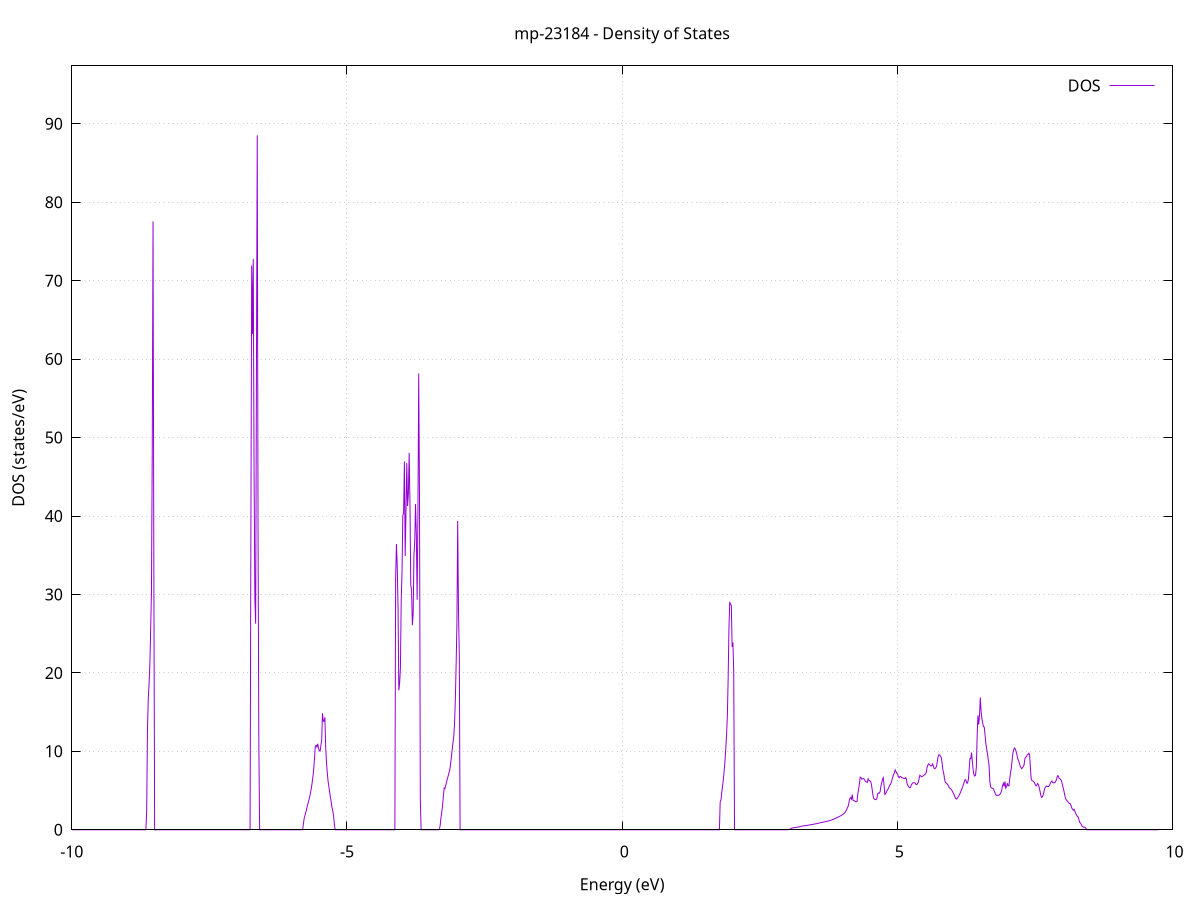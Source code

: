set title 'mp-23184 - Density of States'
set xlabel 'Energy (eV)'
set ylabel 'DOS (states/eV)'
set grid
set xrange [-10:10]
set yrange [0:97.383]
set xzeroaxis lt -1
set terminal png size 800,600
set output 'mp-23184_dos_gnuplot.png'
plot '-' using 1:2 with lines title 'DOS'
-19.161500 0.000000
-19.147100 0.000000
-19.132600 0.000000
-19.118200 0.000000
-19.103700 0.000000
-19.089200 0.000000
-19.074800 0.000000
-19.060300 0.000000
-19.045900 0.000000
-19.031400 0.000000
-19.017000 0.000000
-19.002500 0.000000
-18.988100 0.000000
-18.973600 0.000000
-18.959200 0.000000
-18.944700 0.000000
-18.930300 0.000000
-18.915800 0.000000
-18.901400 0.000000
-18.886900 0.000000
-18.872400 0.000000
-18.858000 0.000000
-18.843500 0.000000
-18.829100 0.000000
-18.814600 0.000000
-18.800200 0.000000
-18.785700 0.000000
-18.771300 0.000000
-18.756800 0.000000
-18.742400 0.000000
-18.727900 0.000000
-18.713500 0.000000
-18.699000 0.000000
-18.684500 0.000000
-18.670100 0.000000
-18.655600 0.000000
-18.641200 0.000000
-18.626700 0.000000
-18.612300 0.000000
-18.597800 0.000000
-18.583400 0.000000
-18.568900 0.000000
-18.554500 0.000000
-18.540000 0.000000
-18.525600 0.000000
-18.511100 0.000000
-18.496700 0.000000
-18.482200 0.000000
-18.467700 0.000000
-18.453300 0.000000
-18.438800 0.000000
-18.424400 0.000000
-18.409900 0.000000
-18.395500 0.000000
-18.381000 0.000000
-18.366600 0.000000
-18.352100 0.000000
-18.337700 0.000000
-18.323200 0.000000
-18.308800 0.000000
-18.294300 0.000000
-18.279900 0.000000
-18.265400 0.000000
-18.250900 0.000000
-18.236500 0.000000
-18.222000 0.000000
-18.207600 0.000000
-18.193100 0.000000
-18.178700 0.000000
-18.164200 0.000000
-18.149800 0.000000
-18.135300 0.000000
-18.120900 0.000000
-18.106400 0.000000
-18.092000 0.000000
-18.077500 0.000000
-18.063000 0.000000
-18.048600 0.000000
-18.034100 0.000000
-18.019700 0.000000
-18.005200 0.000000
-17.990800 0.000000
-17.976300 0.000000
-17.961900 0.000000
-17.947400 0.000000
-17.933000 0.000000
-17.918500 0.000000
-17.904100 0.000000
-17.889600 0.000000
-17.875200 0.000000
-17.860700 0.000000
-17.846200 0.857700
-17.831800 15.970100
-17.817300 31.721200
-17.802900 69.845100
-17.788400 137.135000
-17.774000 0.000000
-17.759500 0.000000
-17.745100 0.000000
-17.730600 0.000000
-17.716200 0.000000
-17.701700 0.000000
-17.687300 0.000000
-17.672800 0.000000
-17.658300 0.000000
-17.643900 0.000000
-17.629400 0.000000
-17.615000 0.000000
-17.600500 0.000000
-17.586100 0.000000
-17.571600 0.000000
-17.557200 0.000000
-17.542700 0.000000
-17.528300 0.000000
-17.513800 0.000000
-17.499400 0.000000
-17.484900 0.000000
-17.470500 0.000000
-17.456000 0.000000
-17.441500 0.000000
-17.427100 0.000000
-17.412600 0.000000
-17.398200 0.000000
-17.383700 0.000000
-17.369300 0.000000
-17.354800 0.000000
-17.340400 0.000000
-17.325900 0.000000
-17.311500 0.000000
-17.297000 0.000000
-17.282600 0.000000
-17.268100 0.000000
-17.253600 0.000000
-17.239200 0.000000
-17.224700 0.000000
-17.210300 0.000000
-17.195800 0.000000
-17.181400 0.000000
-17.166900 0.000000
-17.152500 0.000000
-17.138000 0.000000
-17.123600 0.000000
-17.109100 0.000000
-17.094700 0.000000
-17.080200 0.000000
-17.065800 0.000000
-17.051300 0.000000
-17.036800 0.000000
-17.022400 0.000000
-17.007900 0.000000
-16.993500 0.000000
-16.979000 0.000000
-16.964600 0.000000
-16.950100 0.000000
-16.935700 0.000000
-16.921200 0.000000
-16.906800 0.000000
-16.892300 0.000000
-16.877900 0.000000
-16.863400 0.000000
-16.848900 0.000000
-16.834500 0.000000
-16.820000 0.000000
-16.805600 0.000000
-16.791100 0.000000
-16.776700 0.000000
-16.762200 0.000000
-16.747800 0.000000
-16.733300 0.000000
-16.718900 0.000000
-16.704400 0.000000
-16.690000 0.000000
-16.675500 0.000000
-16.661100 0.000000
-16.646600 0.000000
-16.632100 0.000000
-16.617700 80.220200
-16.603200 244.827000
-16.588800 187.117500
-16.574300 152.138500
-16.559900 0.000000
-16.545400 0.000000
-16.531000 0.000000
-16.516500 0.000000
-16.502100 0.000000
-16.487600 0.000000
-16.473200 0.000000
-16.458700 0.000000
-16.444200 0.000000
-16.429800 0.000000
-16.415300 0.000000
-16.400900 0.000000
-16.386400 0.000000
-16.372000 0.000000
-16.357500 0.000000
-16.343100 0.000000
-16.328600 0.000000
-16.314200 0.000000
-16.299700 0.000000
-16.285300 0.000000
-16.270800 0.000000
-16.256400 0.000000
-16.241900 0.000000
-16.227400 0.000000
-16.213000 0.000000
-16.198500 0.000000
-16.184100 0.000000
-16.169600 0.000000
-16.155200 0.000000
-16.140700 0.000000
-16.126300 0.000000
-16.111800 0.000000
-16.097400 0.000000
-16.082900 0.000000
-16.068500 0.000000
-16.054000 0.000000
-16.039500 0.000000
-16.025100 0.000000
-16.010600 0.000000
-15.996200 0.000000
-15.981700 0.000000
-15.967300 0.000000
-15.952800 0.000000
-15.938400 0.000000
-15.923900 0.000000
-15.909500 0.000000
-15.895000 0.000000
-15.880600 0.000000
-15.866100 0.000000
-15.851700 0.000000
-15.837200 0.000000
-15.822700 0.000000
-15.808300 0.000000
-15.793800 0.000000
-15.779400 0.000000
-15.764900 0.000000
-15.750500 0.000000
-15.736000 0.000000
-15.721600 0.000000
-15.707100 0.000000
-15.692700 0.000000
-15.678200 0.000000
-15.663800 0.000000
-15.649300 0.000000
-15.634900 0.000000
-15.620400 0.000000
-15.605900 0.000000
-15.591500 0.000000
-15.577000 0.000000
-15.562600 0.000000
-15.548100 0.000000
-15.533700 0.000000
-15.519200 0.000000
-15.504800 0.000000
-15.490300 0.000000
-15.475900 0.000000
-15.461400 0.000000
-15.447000 0.000000
-15.432500 0.000000
-15.418000 0.000000
-15.403600 0.000000
-15.389100 0.000000
-15.374700 0.000000
-15.360200 0.000000
-15.345800 0.000000
-15.331300 0.000000
-15.316900 0.000000
-15.302400 0.000000
-15.288000 0.000000
-15.273500 0.000000
-15.259100 0.000000
-15.244600 0.000000
-15.230200 0.000000
-15.215700 0.000000
-15.201200 0.000000
-15.186800 0.000000
-15.172300 0.000000
-15.157900 0.000000
-15.143400 0.000000
-15.129000 0.000000
-15.114500 0.000000
-15.100100 0.000000
-15.085600 0.000000
-15.071200 0.000000
-15.056700 0.000000
-15.042300 0.000000
-15.027800 0.000000
-15.013300 0.000000
-14.998900 0.000000
-14.984400 0.000000
-14.970000 0.000000
-14.955500 0.000000
-14.941100 0.000000
-14.926600 0.000000
-14.912200 0.000000
-14.897700 0.000000
-14.883300 0.000000
-14.868800 0.000000
-14.854400 0.000000
-14.839900 0.000000
-14.825500 0.000000
-14.811000 0.000000
-14.796500 0.000000
-14.782100 0.000000
-14.767600 0.000000
-14.753200 0.000000
-14.738700 0.000000
-14.724300 0.000000
-14.709800 0.000000
-14.695400 0.000000
-14.680900 0.000000
-14.666500 0.000000
-14.652000 0.000000
-14.637600 0.000000
-14.623100 0.000000
-14.608600 0.000000
-14.594200 0.000000
-14.579700 0.000000
-14.565300 0.000000
-14.550800 0.000000
-14.536400 0.000000
-14.521900 0.000000
-14.507500 0.000000
-14.493000 0.000000
-14.478600 0.000000
-14.464100 0.000000
-14.449700 0.000000
-14.435200 0.000000
-14.420800 0.000000
-14.406300 0.000000
-14.391800 0.000000
-14.377400 0.000000
-14.362900 0.000000
-14.348500 0.000000
-14.334000 0.000000
-14.319600 0.000000
-14.305100 0.000000
-14.290700 0.000000
-14.276200 0.000000
-14.261800 0.000000
-14.247300 0.000000
-14.232900 0.000000
-14.218400 0.000000
-14.203900 0.000000
-14.189500 0.000000
-14.175000 0.000000
-14.160600 0.000000
-14.146100 0.000000
-14.131700 0.000000
-14.117200 0.000000
-14.102800 0.000000
-14.088300 0.000000
-14.073900 0.000000
-14.059400 0.000000
-14.045000 0.000000
-14.030500 0.000000
-14.016100 0.000000
-14.001600 0.000000
-13.987100 0.000000
-13.972700 0.000000
-13.958200 0.000000
-13.943800 0.000000
-13.929300 0.000000
-13.914900 0.000000
-13.900400 0.000000
-13.886000 0.000000
-13.871500 0.000000
-13.857100 0.000000
-13.842600 0.000000
-13.828200 0.000000
-13.813700 0.000000
-13.799200 0.000000
-13.784800 0.000000
-13.770300 0.000000
-13.755900 0.000000
-13.741400 0.000000
-13.727000 0.000000
-13.712500 0.000000
-13.698100 0.000000
-13.683600 0.000000
-13.669200 0.000000
-13.654700 0.000000
-13.640300 0.000000
-13.625800 0.000000
-13.611400 0.000000
-13.596900 0.000000
-13.582400 0.000000
-13.568000 0.000000
-13.553500 0.000000
-13.539100 0.000000
-13.524600 0.000000
-13.510200 0.000000
-13.495700 0.000000
-13.481300 0.000000
-13.466800 0.000000
-13.452400 0.000000
-13.437900 0.000000
-13.423500 0.000000
-13.409000 0.000000
-13.394500 0.000000
-13.380100 0.000000
-13.365600 0.000000
-13.351200 0.000000
-13.336700 0.000000
-13.322300 0.000000
-13.307800 0.000000
-13.293400 0.000000
-13.278900 0.000000
-13.264500 0.000000
-13.250000 0.000000
-13.235600 0.000000
-13.221100 0.000000
-13.206700 0.000000
-13.192200 0.000000
-13.177700 0.000000
-13.163300 0.000000
-13.148800 0.000000
-13.134400 0.000000
-13.119900 0.000000
-13.105500 0.000000
-13.091000 0.000000
-13.076600 0.000000
-13.062100 0.000000
-13.047700 0.000000
-13.033200 0.000000
-13.018800 0.000000
-13.004300 0.000000
-12.989900 0.000000
-12.975400 0.000000
-12.960900 0.000000
-12.946500 0.000000
-12.932000 0.000000
-12.917600 0.000000
-12.903100 0.000000
-12.888700 0.000000
-12.874200 0.000000
-12.859800 0.000000
-12.845300 0.000000
-12.830900 0.000000
-12.816400 0.000000
-12.802000 0.000000
-12.787500 0.000000
-12.773000 0.000000
-12.758600 0.000000
-12.744100 0.000000
-12.729700 0.000000
-12.715200 0.000000
-12.700800 0.000000
-12.686300 0.000000
-12.671900 0.000000
-12.657400 0.000000
-12.643000 0.000000
-12.628500 0.000000
-12.614100 0.000000
-12.599600 0.000000
-12.585200 0.000000
-12.570700 0.000000
-12.556200 0.000000
-12.541800 0.000000
-12.527300 0.000000
-12.512900 0.000000
-12.498400 0.000000
-12.484000 0.000000
-12.469500 0.000000
-12.455100 0.000000
-12.440600 0.000000
-12.426200 0.000000
-12.411700 0.000000
-12.397300 0.000000
-12.382800 0.000000
-12.368300 0.000000
-12.353900 0.000000
-12.339400 0.000000
-12.325000 0.000000
-12.310500 0.000000
-12.296100 0.000000
-12.281600 0.000000
-12.267200 0.000000
-12.252700 0.000000
-12.238300 0.000000
-12.223800 0.000000
-12.209400 0.000000
-12.194900 0.000000
-12.180500 0.000000
-12.166000 0.000000
-12.151500 0.000000
-12.137100 0.000000
-12.122600 0.000000
-12.108200 0.000000
-12.093700 0.000000
-12.079300 0.000000
-12.064800 0.000000
-12.050400 0.000000
-12.035900 0.000000
-12.021500 0.000000
-12.007000 0.000000
-11.992600 0.000000
-11.978100 0.000000
-11.963600 0.000000
-11.949200 0.000000
-11.934700 0.000000
-11.920300 0.000000
-11.905800 0.000000
-11.891400 0.000000
-11.876900 0.000000
-11.862500 0.000000
-11.848000 0.000000
-11.833600 0.000000
-11.819100 0.000000
-11.804700 0.000000
-11.790200 0.000000
-11.775800 0.000000
-11.761300 0.000000
-11.746800 0.000000
-11.732400 0.000000
-11.717900 0.000000
-11.703500 0.000000
-11.689000 0.000000
-11.674600 0.000000
-11.660100 0.000000
-11.645700 0.000000
-11.631200 0.000000
-11.616800 0.000000
-11.602300 0.000000
-11.587900 0.000000
-11.573400 0.000000
-11.558900 0.000000
-11.544500 0.000000
-11.530000 0.000000
-11.515600 0.000000
-11.501100 0.000000
-11.486700 0.000000
-11.472200 0.000000
-11.457800 0.000000
-11.443300 0.000000
-11.428900 0.000000
-11.414400 0.000000
-11.400000 0.000000
-11.385500 0.000000
-11.371100 0.000000
-11.356600 0.000000
-11.342100 0.000000
-11.327700 0.000000
-11.313200 0.000000
-11.298800 0.000000
-11.284300 0.000000
-11.269900 0.000000
-11.255400 0.000000
-11.241000 0.000000
-11.226500 0.000000
-11.212100 0.000000
-11.197600 0.000000
-11.183200 0.000000
-11.168700 0.000000
-11.154200 0.000000
-11.139800 0.000000
-11.125300 0.000000
-11.110900 0.000000
-11.096400 0.000000
-11.082000 0.000000
-11.067500 0.000000
-11.053100 0.000000
-11.038600 0.000000
-11.024200 0.000000
-11.009700 0.000000
-10.995300 0.000000
-10.980800 0.000000
-10.966400 0.000000
-10.951900 0.000000
-10.937400 0.000000
-10.923000 0.000000
-10.908500 0.000000
-10.894100 0.000000
-10.879600 0.000000
-10.865200 0.000000
-10.850700 0.000000
-10.836300 0.000000
-10.821800 0.000000
-10.807400 0.000000
-10.792900 0.000000
-10.778500 0.000000
-10.764000 0.000000
-10.749600 0.000000
-10.735100 0.000000
-10.720600 0.000000
-10.706200 0.000000
-10.691700 0.000000
-10.677300 0.000000
-10.662800 0.000000
-10.648400 0.000000
-10.633900 0.000000
-10.619500 0.000000
-10.605000 0.000000
-10.590600 0.000000
-10.576100 0.000000
-10.561700 0.000000
-10.547200 0.000000
-10.532700 0.000000
-10.518300 0.000000
-10.503800 0.000000
-10.489400 0.000000
-10.474900 0.000000
-10.460500 0.000000
-10.446000 0.000000
-10.431600 0.000000
-10.417100 0.000000
-10.402700 0.000000
-10.388200 0.000000
-10.373800 0.000000
-10.359300 0.000000
-10.344900 0.000000
-10.330400 0.000000
-10.315900 0.000000
-10.301500 0.000000
-10.287000 0.000000
-10.272600 0.000000
-10.258100 0.000000
-10.243700 0.000000
-10.229200 0.000000
-10.214800 0.000000
-10.200300 0.000000
-10.185900 0.000000
-10.171400 0.000000
-10.157000 0.000000
-10.142500 0.000000
-10.128000 0.000000
-10.113600 0.000000
-10.099100 0.000000
-10.084700 0.000000
-10.070200 0.000000
-10.055800 0.000000
-10.041300 0.000000
-10.026900 0.000000
-10.012400 0.000000
-9.998000 0.000000
-9.983500 0.000000
-9.969100 0.000000
-9.954600 0.000000
-9.940200 0.000000
-9.925700 0.000000
-9.911200 0.000000
-9.896800 0.000000
-9.882300 0.000000
-9.867900 0.000000
-9.853400 0.000000
-9.839000 0.000000
-9.824500 0.000000
-9.810100 0.000000
-9.795600 0.000000
-9.781200 0.000000
-9.766700 0.000000
-9.752300 0.000000
-9.737800 0.000000
-9.723300 0.000000
-9.708900 0.000000
-9.694400 0.000000
-9.680000 0.000000
-9.665500 0.000000
-9.651100 0.000000
-9.636600 0.000000
-9.622200 0.000000
-9.607700 0.000000
-9.593300 0.000000
-9.578800 0.000000
-9.564400 0.000000
-9.549900 0.000000
-9.535500 0.000000
-9.521000 0.000000
-9.506500 0.000000
-9.492100 0.000000
-9.477600 0.000000
-9.463200 0.000000
-9.448700 0.000000
-9.434300 0.000000
-9.419800 0.000000
-9.405400 0.000000
-9.390900 0.000000
-9.376500 0.000000
-9.362000 0.000000
-9.347600 0.000000
-9.333100 0.000000
-9.318600 0.000000
-9.304200 0.000000
-9.289700 0.000000
-9.275300 0.000000
-9.260800 0.000000
-9.246400 0.000000
-9.231900 0.000000
-9.217500 0.000000
-9.203000 0.000000
-9.188600 0.000000
-9.174100 0.000000
-9.159700 0.000000
-9.145200 0.000000
-9.130800 0.000000
-9.116300 0.000000
-9.101800 0.000000
-9.087400 0.000000
-9.072900 0.000000
-9.058500 0.000000
-9.044000 0.000000
-9.029600 0.000000
-9.015100 0.000000
-9.000700 0.000000
-8.986200 0.000000
-8.971800 0.000000
-8.957300 0.000000
-8.942900 0.000000
-8.928400 0.000000
-8.913900 0.000000
-8.899500 0.000000
-8.885000 0.000000
-8.870600 0.000000
-8.856100 0.000000
-8.841700 0.000000
-8.827200 0.000000
-8.812800 0.000000
-8.798300 0.000000
-8.783900 0.000000
-8.769400 0.000000
-8.755000 0.000000
-8.740500 0.000000
-8.726100 0.000000
-8.711600 0.000000
-8.697100 0.000000
-8.682700 0.000000
-8.668200 0.000000
-8.653800 0.000000
-8.639300 2.361100
-8.624900 12.736700
-8.610400 16.712300
-8.596000 18.548400
-8.581500 21.095600
-8.567100 25.463400
-8.552600 30.249500
-8.538200 47.864500
-8.523700 77.560500
-8.509200 33.624900
-8.494800 0.000000
-8.480300 0.000000
-8.465900 0.000000
-8.451400 0.000000
-8.437000 0.000000
-8.422500 0.000000
-8.408100 0.000000
-8.393600 0.000000
-8.379200 0.000000
-8.364700 0.000000
-8.350300 0.000000
-8.335800 0.000000
-8.321400 0.000000
-8.306900 0.000000
-8.292400 0.000000
-8.278000 0.000000
-8.263500 0.000000
-8.249100 0.000000
-8.234600 0.000000
-8.220200 0.000000
-8.205700 0.000000
-8.191300 0.000000
-8.176800 0.000000
-8.162400 0.000000
-8.147900 0.000000
-8.133500 0.000000
-8.119000 0.000000
-8.104600 0.000000
-8.090100 0.000000
-8.075600 0.000000
-8.061200 0.000000
-8.046700 0.000000
-8.032300 0.000000
-8.017800 0.000000
-8.003400 0.000000
-7.988900 0.000000
-7.974500 0.000000
-7.960000 0.000000
-7.945600 0.000000
-7.931100 0.000000
-7.916700 0.000000
-7.902200 0.000000
-7.887700 0.000000
-7.873300 0.000000
-7.858800 0.000000
-7.844400 0.000000
-7.829900 0.000000
-7.815500 0.000000
-7.801000 0.000000
-7.786600 0.000000
-7.772100 0.000000
-7.757700 0.000000
-7.743200 0.000000
-7.728800 0.000000
-7.714300 0.000000
-7.699900 0.000000
-7.685400 0.000000
-7.670900 0.000000
-7.656500 0.000000
-7.642000 0.000000
-7.627600 0.000000
-7.613100 0.000000
-7.598700 0.000000
-7.584200 0.000000
-7.569800 0.000000
-7.555300 0.000000
-7.540900 0.000000
-7.526400 0.000000
-7.512000 0.000000
-7.497500 0.000000
-7.483000 0.000000
-7.468600 0.000000
-7.454100 0.000000
-7.439700 0.000000
-7.425200 0.000000
-7.410800 0.000000
-7.396300 0.000000
-7.381900 0.000000
-7.367400 0.000000
-7.353000 0.000000
-7.338500 0.000000
-7.324100 0.000000
-7.309600 0.000000
-7.295200 0.000000
-7.280700 0.000000
-7.266200 0.000000
-7.251800 0.000000
-7.237300 0.000000
-7.222900 0.000000
-7.208400 0.000000
-7.194000 0.000000
-7.179500 0.000000
-7.165100 0.000000
-7.150600 0.000000
-7.136200 0.000000
-7.121700 0.000000
-7.107300 0.000000
-7.092800 0.000000
-7.078300 0.000000
-7.063900 0.000000
-7.049400 0.000000
-7.035000 0.000000
-7.020500 0.000000
-7.006100 0.000000
-6.991600 0.000000
-6.977200 0.000000
-6.962700 0.000000
-6.948300 0.000000
-6.933800 0.000000
-6.919400 0.000000
-6.904900 0.000000
-6.890500 0.000000
-6.876000 0.000000
-6.861500 0.000000
-6.847100 0.000000
-6.832600 0.000000
-6.818200 0.000000
-6.803700 0.000000
-6.789300 0.000000
-6.774800 0.000000
-6.760400 0.000000
-6.745900 37.665100
-6.731500 71.931300
-6.717000 63.213700
-6.702600 72.754400
-6.688100 46.010600
-6.673600 29.531500
-6.659200 26.272200
-6.644700 58.861300
-6.630300 88.530000
-6.615800 38.266700
-6.601400 11.000500
-6.586900 0.000000
-6.572500 0.000000
-6.558000 0.000000
-6.543600 0.000000
-6.529100 0.000000
-6.514700 0.000000
-6.500200 0.000000
-6.485800 0.000000
-6.471300 0.000000
-6.456800 0.000000
-6.442400 0.000000
-6.427900 0.000000
-6.413500 0.000000
-6.399000 0.000000
-6.384600 0.000000
-6.370100 0.000000
-6.355700 0.000000
-6.341200 0.000000
-6.326800 0.000000
-6.312300 0.000000
-6.297900 0.000000
-6.283400 0.000000
-6.268900 0.000000
-6.254500 0.000000
-6.240000 0.000000
-6.225600 0.000000
-6.211100 0.000000
-6.196700 0.000000
-6.182200 0.000000
-6.167800 0.000000
-6.153300 0.000000
-6.138900 0.000000
-6.124400 0.000000
-6.110000 0.000000
-6.095500 0.000000
-6.081100 0.000000
-6.066600 0.000000
-6.052100 0.000000
-6.037700 0.000000
-6.023200 0.000000
-6.008800 0.000000
-5.994300 0.000000
-5.979900 0.000000
-5.965400 0.000000
-5.951000 0.000000
-5.936500 0.000000
-5.922100 0.000000
-5.907600 0.000000
-5.893200 0.000000
-5.878700 0.000000
-5.864200 0.000000
-5.849800 0.000000
-5.835300 0.000000
-5.820900 0.000000
-5.806400 0.000000
-5.792000 0.735500
-5.777500 1.442400
-5.763100 1.827900
-5.748600 2.226900
-5.734200 2.596000
-5.719700 3.080800
-5.705300 3.442300
-5.690800 3.810200
-5.676400 4.262100
-5.661900 4.751900
-5.647400 5.279300
-5.633000 5.990800
-5.618500 6.757700
-5.604100 7.745900
-5.589600 9.074900
-5.575200 10.661200
-5.560700 10.762300
-5.546300 10.557500
-5.531800 10.964300
-5.517400 10.434100
-5.502900 10.065100
-5.488500 10.023700
-5.474000 10.742500
-5.459600 11.380500
-5.445100 14.856700
-5.430600 13.852900
-5.416200 13.841300
-5.401700 14.333200
-5.387300 10.648300
-5.372800 8.637900
-5.358400 7.342200
-5.343900 6.212000
-5.329500 5.536900
-5.315000 4.838800
-5.300600 4.130400
-5.286100 3.521000
-5.271700 2.820200
-5.257200 2.415000
-5.242700 1.756500
-5.228300 0.644000
-5.213800 0.000000
-5.199400 0.000000
-5.184900 0.000000
-5.170500 0.000000
-5.156000 0.000000
-5.141600 0.000000
-5.127100 0.000000
-5.112700 0.000000
-5.098200 0.000000
-5.083800 0.000000
-5.069300 0.000000
-5.054900 0.000000
-5.040400 0.000000
-5.025900 0.000000
-5.011500 0.000000
-4.997000 0.000000
-4.982600 0.000000
-4.968100 0.000000
-4.953700 0.000000
-4.939200 0.000000
-4.924800 0.000000
-4.910300 0.000000
-4.895900 0.000000
-4.881400 0.000000
-4.867000 0.000000
-4.852500 0.000000
-4.838000 0.000000
-4.823600 0.000000
-4.809100 0.000000
-4.794700 0.000000
-4.780200 0.000000
-4.765800 0.000000
-4.751300 0.000000
-4.736900 0.000000
-4.722400 0.000000
-4.708000 0.000000
-4.693500 0.000000
-4.679100 0.000000
-4.664600 0.000000
-4.650200 0.000000
-4.635700 0.000000
-4.621200 0.000000
-4.606800 0.000000
-4.592300 0.000000
-4.577900 0.000000
-4.563400 0.000000
-4.549000 0.000000
-4.534500 0.000000
-4.520100 0.000000
-4.505600 0.000000
-4.491200 0.000000
-4.476700 0.000000
-4.462300 0.000000
-4.447800 0.000000
-4.433300 0.000000
-4.418900 0.000000
-4.404400 0.000000
-4.390000 0.000000
-4.375500 0.000000
-4.361100 0.000000
-4.346600 0.000000
-4.332200 0.000000
-4.317700 0.000000
-4.303300 0.000000
-4.288800 0.000000
-4.274400 0.000000
-4.259900 0.000000
-4.245500 0.000000
-4.231000 0.000000
-4.216500 0.000000
-4.202100 0.000000
-4.187600 0.000000
-4.173200 0.000000
-4.158700 0.000000
-4.144300 0.000000
-4.129800 0.004000
-4.115400 32.222200
-4.100900 36.424600
-4.086500 33.609800
-4.072000 28.278900
-4.057600 17.761700
-4.043100 18.683400
-4.028600 20.639500
-4.014200 29.393600
-3.999700 32.769700
-3.985300 39.976700
-3.970800 40.457500
-3.956400 46.957400
-3.941900 34.899400
-3.927500 40.592800
-3.913000 46.747900
-3.898600 41.263800
-3.884100 42.828800
-3.869700 48.050800
-3.855200 41.568700
-3.840800 31.230800
-3.826300 30.547700
-3.811800 26.085700
-3.797400 27.444500
-3.782900 35.062300
-3.768500 36.788300
-3.754000 41.528200
-3.739600 37.559500
-3.725100 29.316500
-3.710700 40.223300
-3.696200 58.160800
-3.681800 42.404700
-3.667300 3.883500
-3.652900 0.000000
-3.638400 0.000000
-3.623900 0.000000
-3.609500 0.000000
-3.595000 0.000000
-3.580600 0.000000
-3.566100 0.000000
-3.551700 0.000000
-3.537200 0.000000
-3.522800 0.000000
-3.508300 0.000000
-3.493900 0.000000
-3.479400 0.000000
-3.465000 0.000000
-3.450500 0.000000
-3.436100 0.000000
-3.421600 0.000000
-3.407100 0.000000
-3.392700 0.000000
-3.378200 0.000000
-3.363800 0.000000
-3.349300 0.000000
-3.334900 0.000000
-3.320400 0.038600
-3.306000 0.597500
-3.291500 1.577400
-3.277100 2.297100
-3.262600 3.077900
-3.248200 4.361600
-3.233700 5.317000
-3.219300 5.245500
-3.204800 5.680800
-3.190300 6.101300
-3.175900 6.495100
-3.161400 6.852900
-3.147000 7.234800
-3.132500 7.629900
-3.118100 8.350700
-3.103600 9.170200
-3.089200 10.186600
-3.074700 11.049600
-3.060300 11.862000
-3.045800 13.404800
-3.031400 16.476500
-3.016900 20.856000
-3.002400 26.160600
-2.988000 39.366400
-2.973500 27.941200
-2.959100 22.426400
-2.944600 0.000000
-2.930200 0.000000
-2.915700 0.000000
-2.901300 0.000000
-2.886800 0.000000
-2.872400 0.000000
-2.857900 0.000000
-2.843500 0.000000
-2.829000 0.000000
-2.814600 0.000000
-2.800100 0.000000
-2.785600 0.000000
-2.771200 0.000000
-2.756700 0.000000
-2.742300 0.000000
-2.727800 0.000000
-2.713400 0.000000
-2.698900 0.000000
-2.684500 0.000000
-2.670000 0.000000
-2.655600 0.000000
-2.641100 0.000000
-2.626700 0.000000
-2.612200 0.000000
-2.597700 0.000000
-2.583300 0.000000
-2.568800 0.000000
-2.554400 0.000000
-2.539900 0.000000
-2.525500 0.000000
-2.511000 0.000000
-2.496600 0.000000
-2.482100 0.000000
-2.467700 0.000000
-2.453200 0.000000
-2.438800 0.000000
-2.424300 0.000000
-2.409900 0.000000
-2.395400 0.000000
-2.380900 0.000000
-2.366500 0.000000
-2.352000 0.000000
-2.337600 0.000000
-2.323100 0.000000
-2.308700 0.000000
-2.294200 0.000000
-2.279800 0.000000
-2.265300 0.000000
-2.250900 0.000000
-2.236400 0.000000
-2.222000 0.000000
-2.207500 0.000000
-2.193000 0.000000
-2.178600 0.000000
-2.164100 0.000000
-2.149700 0.000000
-2.135200 0.000000
-2.120800 0.000000
-2.106300 0.000000
-2.091900 0.000000
-2.077400 0.000000
-2.063000 0.000000
-2.048500 0.000000
-2.034100 0.000000
-2.019600 0.000000
-2.005200 0.000000
-1.990700 0.000000
-1.976200 0.000000
-1.961800 0.000000
-1.947300 0.000000
-1.932900 0.000000
-1.918400 0.000000
-1.904000 0.000000
-1.889500 0.000000
-1.875100 0.000000
-1.860600 0.000000
-1.846200 0.000000
-1.831700 0.000000
-1.817300 0.000000
-1.802800 0.000000
-1.788300 0.000000
-1.773900 0.000000
-1.759400 0.000000
-1.745000 0.000000
-1.730500 0.000000
-1.716100 0.000000
-1.701600 0.000000
-1.687200 0.000000
-1.672700 0.000000
-1.658300 0.000000
-1.643800 0.000000
-1.629400 0.000000
-1.614900 0.000000
-1.600500 0.000000
-1.586000 0.000000
-1.571500 0.000000
-1.557100 0.000000
-1.542600 0.000000
-1.528200 0.000000
-1.513700 0.000000
-1.499300 0.000000
-1.484800 0.000000
-1.470400 0.000000
-1.455900 0.000000
-1.441500 0.000000
-1.427000 0.000000
-1.412600 0.000000
-1.398100 0.000000
-1.383600 0.000000
-1.369200 0.000000
-1.354700 0.000000
-1.340300 0.000000
-1.325800 0.000000
-1.311400 0.000000
-1.296900 0.000000
-1.282500 0.000000
-1.268000 0.000000
-1.253600 0.000000
-1.239100 0.000000
-1.224700 0.000000
-1.210200 0.000000
-1.195800 0.000000
-1.181300 0.000000
-1.166800 0.000000
-1.152400 0.000000
-1.137900 0.000000
-1.123500 0.000000
-1.109000 0.000000
-1.094600 0.000000
-1.080100 0.000000
-1.065700 0.000000
-1.051200 0.000000
-1.036800 0.000000
-1.022300 0.000000
-1.007900 0.000000
-0.993400 0.000000
-0.978900 0.000000
-0.964500 0.000000
-0.950000 0.000000
-0.935600 0.000000
-0.921100 0.000000
-0.906700 0.000000
-0.892200 0.000000
-0.877800 0.000000
-0.863300 0.000000
-0.848900 0.000000
-0.834400 0.000000
-0.820000 0.000000
-0.805500 0.000000
-0.791100 0.000000
-0.776600 0.000000
-0.762100 0.000000
-0.747700 0.000000
-0.733200 0.000000
-0.718800 0.000000
-0.704300 0.000000
-0.689900 0.000000
-0.675400 0.000000
-0.661000 0.000000
-0.646500 0.000000
-0.632100 0.000000
-0.617600 0.000000
-0.603200 0.000000
-0.588700 0.000000
-0.574300 0.000000
-0.559800 0.000000
-0.545300 0.000000
-0.530900 0.000000
-0.516400 0.000000
-0.502000 0.000000
-0.487500 0.000000
-0.473100 0.000000
-0.458600 0.000000
-0.444200 0.000000
-0.429700 0.000000
-0.415300 0.000000
-0.400800 0.000000
-0.386400 0.000000
-0.371900 0.000000
-0.357400 0.000000
-0.343000 0.000000
-0.328500 0.000000
-0.314100 0.000000
-0.299600 0.000000
-0.285200 0.000000
-0.270700 0.000000
-0.256300 0.000000
-0.241800 0.000000
-0.227400 0.000000
-0.212900 0.000000
-0.198500 0.000000
-0.184000 0.000000
-0.169600 0.000000
-0.155100 0.000000
-0.140600 0.000000
-0.126200 0.000000
-0.111700 0.000000
-0.097300 0.000000
-0.082800 0.000000
-0.068400 0.000000
-0.053900 0.000000
-0.039500 0.000000
-0.025000 0.000000
-0.010600 0.000000
0.003900 0.000000
0.018300 0.000000
0.032800 0.000000
0.047300 0.000000
0.061700 0.000000
0.076200 0.000000
0.090600 0.000000
0.105100 0.000000
0.119500 0.000000
0.134000 0.000000
0.148400 0.000000
0.162900 0.000000
0.177300 0.000000
0.191800 0.000000
0.206200 0.000000
0.220700 0.000000
0.235100 0.000000
0.249600 0.000000
0.264100 0.000000
0.278500 0.000000
0.293000 0.000000
0.307400 0.000000
0.321900 0.000000
0.336300 0.000000
0.350800 0.000000
0.365200 0.000000
0.379700 0.000000
0.394100 0.000000
0.408600 0.000000
0.423000 0.000000
0.437500 0.000000
0.452000 0.000000
0.466400 0.000000
0.480900 0.000000
0.495300 0.000000
0.509800 0.000000
0.524200 0.000000
0.538700 0.000000
0.553100 0.000000
0.567600 0.000000
0.582000 0.000000
0.596500 0.000000
0.610900 0.000000
0.625400 0.000000
0.639800 0.000000
0.654300 0.000000
0.668800 0.000000
0.683200 0.000000
0.697700 0.000000
0.712100 0.000000
0.726600 0.000000
0.741000 0.000000
0.755500 0.000000
0.769900 0.000000
0.784400 0.000000
0.798800 0.000000
0.813300 0.000000
0.827700 0.000000
0.842200 0.000000
0.856700 0.000000
0.871100 0.000000
0.885600 0.000000
0.900000 0.000000
0.914500 0.000000
0.928900 0.000000
0.943400 0.000000
0.957800 0.000000
0.972300 0.000000
0.986700 0.000000
1.001200 0.000000
1.015600 0.000000
1.030100 0.000000
1.044500 0.000000
1.059000 0.000000
1.073500 0.000000
1.087900 0.000000
1.102400 0.000000
1.116800 0.000000
1.131300 0.000000
1.145700 0.000000
1.160200 0.000000
1.174600 0.000000
1.189100 0.000000
1.203500 0.000000
1.218000 0.000000
1.232400 0.000000
1.246900 0.000000
1.261400 0.000000
1.275800 0.000000
1.290300 0.000000
1.304700 0.000000
1.319200 0.000000
1.333600 0.000000
1.348100 0.000000
1.362500 0.000000
1.377000 0.000000
1.391400 0.000000
1.405900 0.000000
1.420300 0.000000
1.434800 0.000000
1.449200 0.000000
1.463700 0.000000
1.478200 0.000000
1.492600 0.000000
1.507100 0.000000
1.521500 0.000000
1.536000 0.000000
1.550400 0.000000
1.564900 0.000000
1.579300 0.000000
1.593800 0.000000
1.608200 0.000000
1.622700 0.000000
1.637100 0.000000
1.651600 0.000000
1.666100 0.000000
1.680500 0.000000
1.695000 0.000000
1.709400 0.000000
1.723900 0.000000
1.738300 0.000000
1.752800 0.000000
1.767200 0.000000
1.781700 3.574800
1.796100 3.806200
1.810600 4.794700
1.825000 5.571600
1.839500 6.463600
1.853900 7.511300
1.868400 8.766800
1.882900 10.312200
1.897300 12.083000
1.911800 14.531700
1.926200 19.194400
1.940700 25.730600
1.955100 29.052300
1.969600 28.725500
1.984000 28.615800
1.998500 23.318200
2.012900 23.867500
2.027400 20.160900
2.041800 0.000000
2.056300 0.000000
2.070700 0.000000
2.085200 0.000000
2.099700 0.000000
2.114100 0.000000
2.128600 0.000000
2.143000 0.000000
2.157500 0.000000
2.171900 0.000000
2.186400 0.000000
2.200800 0.000000
2.215300 0.000000
2.229700 0.000000
2.244200 0.000000
2.258600 0.000000
2.273100 0.000000
2.287600 0.000000
2.302000 0.000000
2.316500 0.000000
2.330900 0.000000
2.345400 0.000000
2.359800 0.000000
2.374300 0.000000
2.388700 0.000000
2.403200 0.000000
2.417600 0.000000
2.432100 0.000000
2.446500 0.000000
2.461000 0.000000
2.475400 0.000000
2.489900 0.000000
2.504400 0.000000
2.518800 0.000000
2.533300 0.000000
2.547700 0.000000
2.562200 0.000000
2.576600 0.000000
2.591100 0.000000
2.605500 0.000000
2.620000 0.000000
2.634400 0.000000
2.648900 0.000000
2.663300 0.000000
2.677800 0.000000
2.692300 0.000000
2.706700 0.000000
2.721200 0.000000
2.735600 0.000000
2.750100 0.000000
2.764500 0.000000
2.779000 0.000000
2.793400 0.000000
2.807900 0.000000
2.822300 0.000000
2.836800 0.000000
2.851200 0.000000
2.865700 0.000000
2.880100 0.000000
2.894600 0.000000
2.909100 0.000000
2.923500 0.000000
2.938000 0.000000
2.952400 0.000000
2.966900 0.000000
2.981300 0.000000
2.995800 0.000000
3.010200 0.006600
3.024700 0.025300
3.039100 0.056200
3.053600 0.099200
3.068000 0.154300
3.082500 0.210900
3.097000 0.239300
3.111400 0.260800
3.125900 0.275200
3.140300 0.282800
3.154800 0.287800
3.169200 0.309000
3.183700 0.330700
3.198100 0.352800
3.212600 0.375500
3.227000 0.398700
3.241500 0.422100
3.255900 0.444200
3.270400 0.465000
3.284800 0.484200
3.299300 0.500800
3.313800 0.514800
3.328200 0.528600
3.342700 0.542600
3.357100 0.556600
3.371600 0.574100
3.386000 0.592100
3.400500 0.610300
3.414900 0.628500
3.429400 0.646900
3.443800 0.665300
3.458300 0.683900
3.472700 0.702600
3.487200 0.721400
3.501700 0.740300
3.516100 0.759900
3.530600 0.780600
3.545000 0.802400
3.559500 0.825300
3.573900 0.848800
3.588400 0.871700
3.602800 0.894600
3.617300 0.917300
3.631700 0.939800
3.646200 0.962000
3.660600 0.984200
3.675100 1.007100
3.689500 1.030200
3.704000 1.053500
3.718500 1.077000
3.732900 1.100800
3.747400 1.125200
3.761800 1.152600
3.776300 1.180500
3.790700 1.209900
3.805200 1.244000
3.819600 1.283200
3.834100 1.327300
3.848500 1.374300
3.863000 1.420400
3.877400 1.465800
3.891900 1.510900
3.906400 1.557100
3.920800 1.604700
3.935300 1.653900
3.949700 1.704700
3.964200 1.757200
3.978600 1.811800
3.993100 1.875600
4.007500 1.949400
4.022000 2.024400
4.036400 2.103500
4.050900 2.226600
4.065300 2.400600
4.079800 2.604900
4.094200 2.811100
4.108700 3.037600
4.123200 3.573300
4.137600 3.986600
4.152100 4.107800
4.166500 3.908300
4.181000 4.494600
4.195400 3.760800
4.209900 3.720000
4.224300 3.667500
4.238800 3.594400
4.253200 3.569800
4.267700 3.619600
4.282100 4.582300
4.296600 5.203500
4.311100 5.854100
4.325500 6.713300
4.340000 6.656000
4.354400 6.451200
4.368900 6.492400
4.383300 6.527900
4.397800 6.454300
4.412200 6.265600
4.426700 6.138200
4.441100 6.092700
4.455600 6.030200
4.470000 6.504400
4.484500 6.309000
4.498900 6.214500
4.513400 6.184500
4.527900 5.826500
4.542300 5.161700
4.556800 4.436000
4.571200 4.013500
4.585700 3.895900
4.600100 3.838600
4.614600 3.863000
4.629000 3.973500
4.643500 4.605400
4.657900 4.707600
4.672400 4.655300
4.686800 4.851500
4.701300 5.528800
4.715700 5.957300
4.730200 6.436500
4.744700 6.647600
4.759100 5.672700
4.773600 4.513000
4.788000 4.598100
4.802500 4.841800
4.816900 5.058200
4.831400 5.166300
4.845800 5.418600
4.860300 5.670200
4.874700 5.772200
4.889200 6.031700
4.903600 6.388700
4.918100 6.744100
4.932600 7.037300
4.947000 7.292100
4.961500 7.632500
4.975900 7.414500
4.990400 7.194300
5.004800 7.107600
5.019300 6.743200
5.033700 6.635000
5.048200 6.799900
5.062600 6.792300
5.077100 6.654500
5.091500 6.632700
5.106000 6.604400
5.120400 6.546900
5.134900 6.513800
5.149400 6.647000
5.163800 6.499600
5.178300 5.837000
5.192700 5.645900
5.207200 5.488200
5.221600 5.365100
5.236100 5.363700
5.250500 5.627100
5.265000 5.830500
5.279400 5.976100
5.293900 5.999700
5.308300 6.002900
5.322800 5.971000
5.337300 5.790600
5.351700 5.754800
5.366200 5.876300
5.380600 6.028400
5.395100 6.526900
5.409500 6.954500
5.424000 6.872400
5.438400 6.760800
5.452900 6.793200
5.467300 6.874300
5.481800 6.961300
5.496200 7.029100
5.510700 7.105400
5.525100 7.272800
5.539600 7.931000
5.554100 8.218300
5.568500 8.405600
5.583000 8.334500
5.597400 8.214500
5.611900 8.123700
5.626300 8.187500
5.640800 8.399800
5.655200 8.124800
5.669700 7.817400
5.684100 7.784400
5.698600 7.912700
5.713000 8.081600
5.727500 8.733200
5.742000 9.351300
5.756400 9.579300
5.770900 9.499000
5.785300 9.392900
5.799800 9.163500
5.814200 8.474600
5.828700 7.607500
5.843100 7.200000
5.857600 6.480500
5.872000 6.075800
5.886500 5.954300
5.900900 5.885900
5.915400 5.758400
5.929800 5.571600
5.944300 5.369800
5.958800 5.272300
5.973200 5.207600
5.987700 5.069400
6.002100 4.874800
6.016600 4.686900
6.031000 4.466000
6.045500 4.194400
6.059900 3.988900
6.074400 3.925300
6.088800 4.012900
6.103300 4.162400
6.117700 4.331000
6.132200 4.527400
6.146700 4.754700
6.161100 4.989200
6.175600 5.255300
6.190000 5.540000
6.204500 5.852600
6.218900 6.195000
6.233400 6.398400
6.247800 6.300500
6.262300 5.951200
6.276700 5.939100
6.291200 6.439200
6.305600 7.655800
6.320100 9.087600
6.334500 9.063100
6.349000 9.851100
6.363500 8.671300
6.377900 7.630600
6.392400 7.033700
6.406800 6.848700
6.421300 6.952300
6.435700 7.987000
6.450200 11.863900
6.464600 14.582100
6.479100 13.420000
6.493500 14.595200
6.508000 16.859300
6.522400 15.066000
6.536900 14.164900
6.551400 13.581800
6.565800 13.148600
6.580300 13.071800
6.594700 12.046700
6.609200 10.975600
6.623600 10.335800
6.638100 9.681000
6.652500 8.940400
6.667000 8.147400
6.681400 6.154900
6.695900 5.447700
6.710300 5.340700
6.724800 5.287200
6.739200 5.280100
6.753700 5.092000
6.768200 4.826100
6.782600 4.558900
6.797100 4.400300
6.811500 4.376600
6.826000 4.417900
6.840400 4.390800
6.854900 4.444500
6.869300 4.585600
6.883800 4.761700
6.898200 5.089900
6.912700 5.663600
6.927100 5.930800
6.941600 5.513100
6.956000 6.162000
6.970500 5.311800
6.985000 5.500300
6.999400 5.930600
7.013900 5.603100
7.028300 5.611100
7.042800 6.529400
7.057200 7.280200
7.071700 7.877100
7.086100 8.875700
7.100600 9.798300
7.115000 10.222800
7.129500 10.430000
7.143900 10.286400
7.158400 9.977000
7.172900 9.571300
7.187300 9.111700
7.201800 8.828200
7.216200 8.507700
7.230700 8.147400
7.245100 7.954100
7.259600 7.793100
7.274000 7.896400
7.288500 8.069000
7.302900 8.264200
7.317400 9.053200
7.331800 9.237400
7.346300 9.346000
7.360700 9.546100
7.375200 9.600200
7.389700 9.760300
7.404100 9.541800
7.418600 7.843200
7.433000 6.472400
7.447500 6.259200
7.461900 6.239500
7.476400 6.148700
7.490800 6.017000
7.505300 5.767200
7.519700 5.597300
7.534200 5.680200
7.548600 5.898300
7.563100 5.741000
7.577600 5.409100
7.592000 4.928400
7.606500 4.415700
7.620900 4.130500
7.635400 4.195000
7.649800 4.454200
7.664300 4.841900
7.678700 5.272100
7.693200 5.465500
7.707600 5.572800
7.722100 5.521700
7.736500 5.498900
7.751000 5.530400
7.765400 5.695600
7.779900 5.893500
7.794400 6.126600
7.808800 6.220400
7.823300 6.003400
7.837700 5.978600
7.852200 5.984000
7.866600 6.035900
7.881100 6.211300
7.895500 6.508700
7.910000 6.882600
7.924400 6.859900
7.938900 6.562700
7.953300 6.516300
7.967800 6.414600
7.982300 6.247300
7.996700 5.836800
8.011200 5.413300
8.025600 4.995600
8.040100 4.484700
8.054500 4.047900
8.069000 3.815400
8.083400 3.698600
8.097900 3.582100
8.112300 3.465800
8.126800 3.347400
8.141200 3.329600
8.155700 3.099300
8.170100 2.762900
8.184600 2.618000
8.199100 2.478700
8.213500 2.591400
8.228000 2.316600
8.242400 2.076700
8.256900 1.872800
8.271300 1.686800
8.285800 1.639700
8.300200 1.292400
8.314700 0.923000
8.329100 0.846400
8.343600 0.664500
8.358000 0.426000
8.372500 0.372900
8.387000 0.321800
8.401400 0.342500
8.415900 0.247200
8.430300 0.163700
8.444800 0.000000
8.459200 0.000000
8.473700 0.000000
8.488100 0.000000
8.502600 0.000000
8.517000 0.000000
8.531500 0.000000
8.545900 0.000000
8.560400 0.000000
8.574800 0.000000
8.589300 0.000000
8.603800 0.000000
8.618200 0.000000
8.632700 0.000000
8.647100 0.000000
8.661600 0.000000
8.676000 0.000000
8.690500 0.000000
8.704900 0.000000
8.719400 0.000000
8.733800 0.000000
8.748300 0.000000
8.762700 0.000000
8.777200 0.000000
8.791700 0.000000
8.806100 0.000000
8.820600 0.000000
8.835000 0.000000
8.849500 0.000000
8.863900 0.000000
8.878400 0.000000
8.892800 0.000000
8.907300 0.000000
8.921700 0.000000
8.936200 0.000000
8.950600 0.000000
8.965100 0.000000
8.979500 0.000000
8.994000 0.000000
9.008500 0.000000
9.022900 0.000000
9.037400 0.000000
9.051800 0.000000
9.066300 0.000000
9.080700 0.000000
9.095200 0.000000
9.109600 0.000000
9.124100 0.000000
9.138500 0.000000
9.153000 0.000000
9.167400 0.000000
9.181900 0.000000
9.196400 0.000000
9.210800 0.000000
9.225300 0.000000
9.239700 0.000000
9.254200 0.000000
9.268600 0.000000
9.283100 0.000000
9.297500 0.000000
9.312000 0.000000
9.326400 0.000000
9.340900 0.000000
9.355300 0.000000
9.369800 0.000000
9.384200 0.000000
9.398700 0.000000
9.413200 0.000000
9.427600 0.000000
9.442100 0.000000
9.456500 0.000000
9.471000 0.000000
9.485400 0.000000
9.499900 0.000000
9.514300 0.000000
9.528800 0.000000
9.543200 0.000000
9.557700 0.000000
9.572100 0.000000
9.586600 0.000000
9.601000 0.000000
9.615500 0.000000
9.630000 0.000000
9.644400 0.000000
9.658900 0.000000
9.673300 0.000000
9.687800 0.000000
9.702200 0.000000
9.716700 0.000000
9.731100 0.000000
9.745600 0.000000
e
